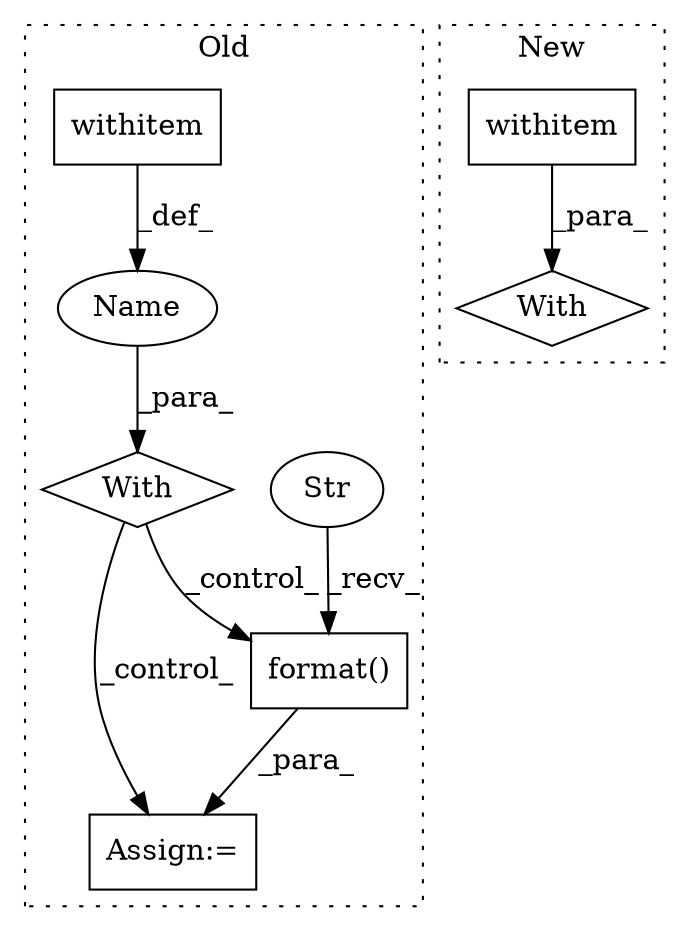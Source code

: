 digraph G {
subgraph cluster0 {
1 [label="format()" a="75" s="7960,8070" l="64,1" shape="box"];
4 [label="Str" a="66" s="7960" l="43" shape="ellipse"];
5 [label="Assign:=" a="68" s="8253" l="4" shape="box"];
6 [label="With" a="39" s="6304,6321" l="5,39" shape="diamond"];
7 [label="withitem" a="49" s="6309" l="12" shape="box"];
8 [label="Name" a="87" s="6349" l="1" shape="ellipse"];
label = "Old";
style="dotted";
}
subgraph cluster1 {
2 [label="withitem" a="49" s="6173" l="5" shape="box"];
3 [label="With" a="39" s="6168,6178" l="5,52" shape="diamond"];
label = "New";
style="dotted";
}
1 -> 5 [label="_para_"];
2 -> 3 [label="_para_"];
4 -> 1 [label="_recv_"];
6 -> 1 [label="_control_"];
6 -> 5 [label="_control_"];
7 -> 8 [label="_def_"];
8 -> 6 [label="_para_"];
}